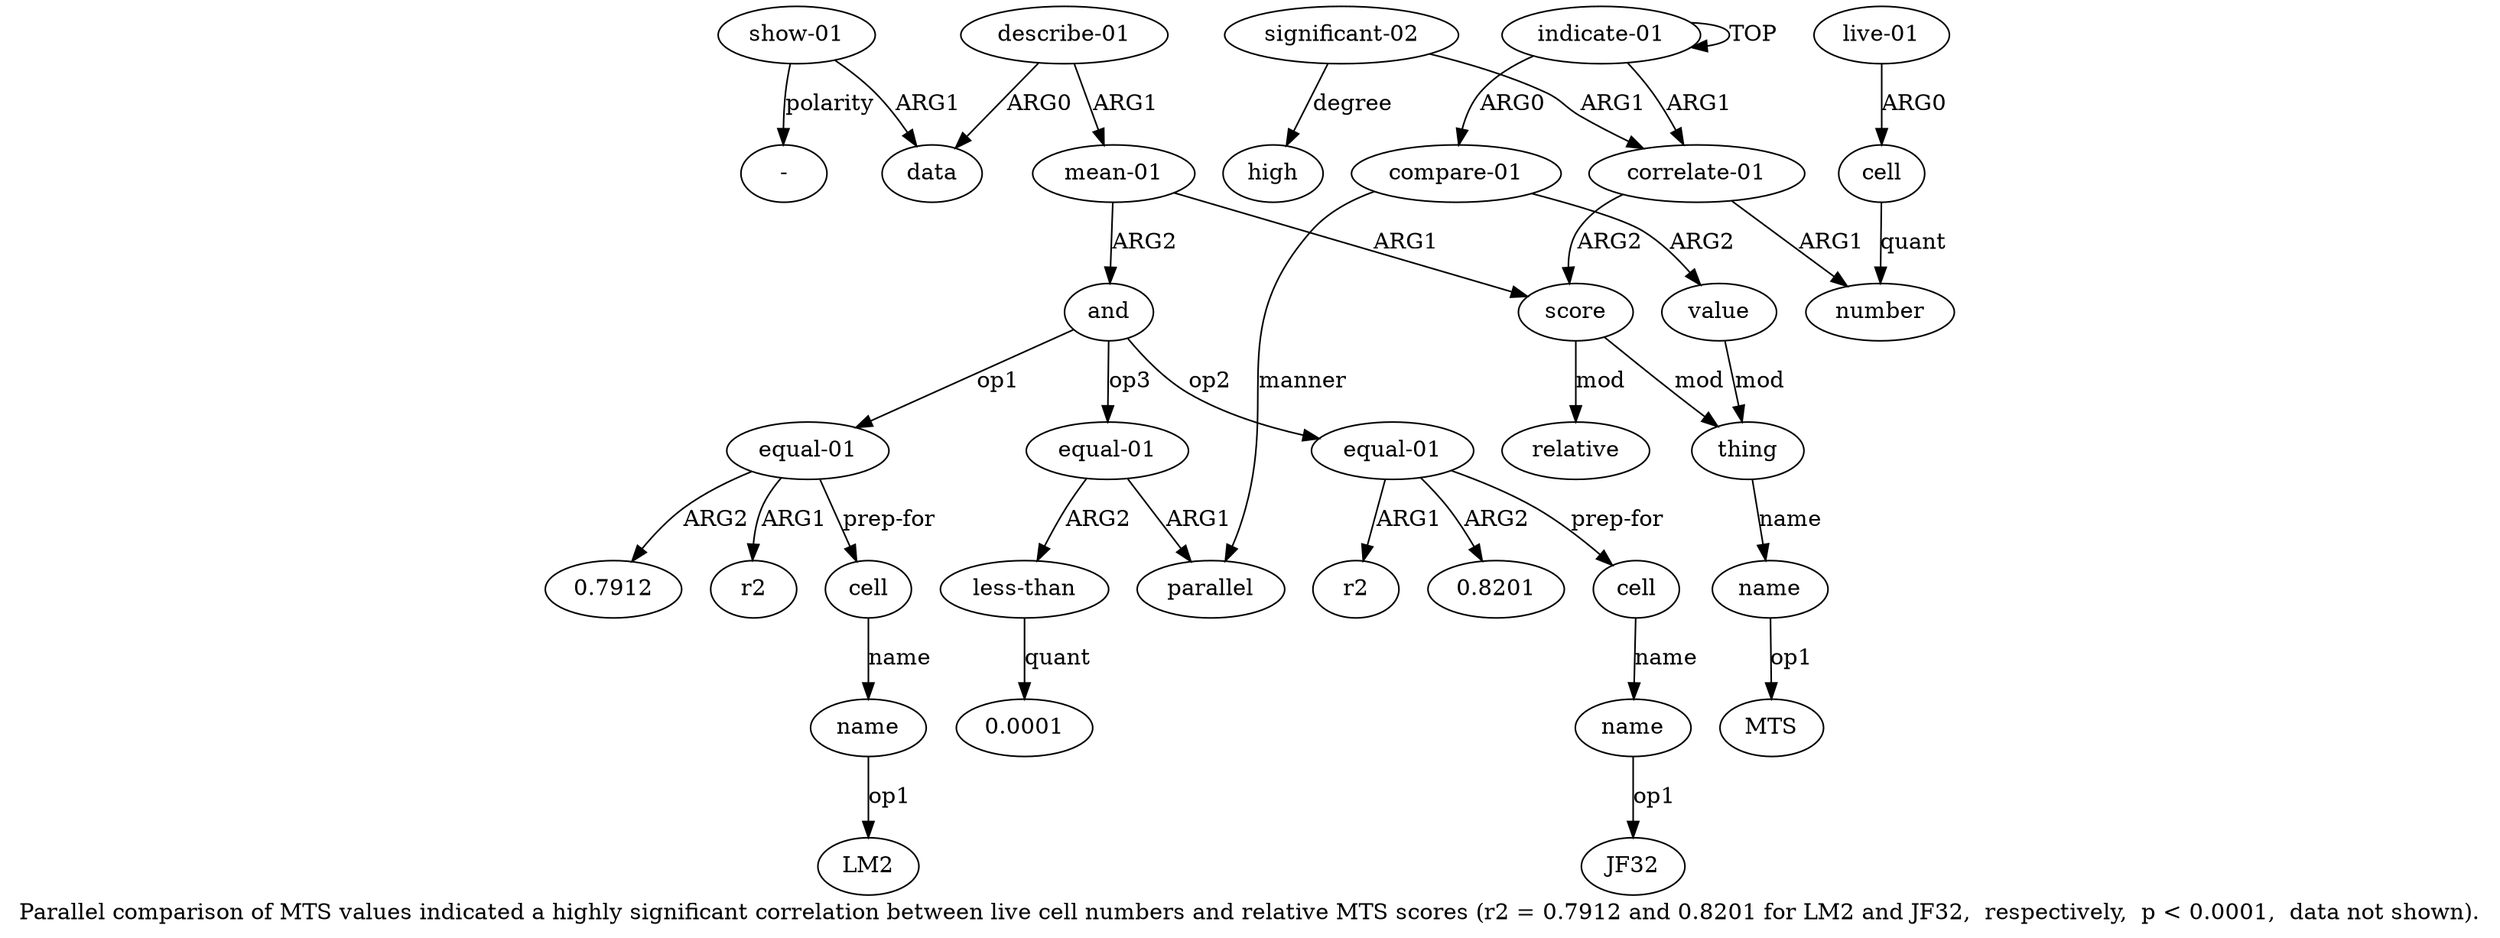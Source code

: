 digraph  {
	graph [label="Parallel comparison of MTS values indicated a highly significant correlation between live cell numbers and relative MTS scores (\
r2 = 0.7912 and 0.8201 for LM2 and JF32,  respectively,  p < 0.0001,  data not shown)."];
	node [label="\N"];
	a20	 [color=black,
		gold_ind=20,
		gold_label="equal-01",
		label="equal-01",
		test_ind=20,
		test_label="equal-01"];
	a21	 [color=black,
		gold_ind=21,
		gold_label="less-than",
		label="less-than",
		test_ind=21,
		test_label="less-than"];
	a20 -> a21 [key=0,
	color=black,
	gold_label=ARG2,
	label=ARG2,
	test_label=ARG2];
a5 [color=black,
	gold_ind=5,
	gold_label=parallel,
	label=parallel,
	test_ind=5,
	test_label=parallel];
a20 -> a5 [key=0,
color=black,
gold_label=ARG1,
label=ARG1,
test_label=ARG1];
"a21 0.0001" [color=black,
gold_ind=-1,
gold_label=0.0001,
label=0.0001,
test_ind=-1,
test_label=0.0001];
a21 -> "a21 0.0001" [key=0,
color=black,
gold_label=quant,
label=quant,
test_label=quant];
a22 [color=black,
gold_ind=22,
gold_label="describe-01",
label="describe-01",
test_ind=22,
test_label="describe-01"];
a23 [color=black,
gold_ind=23,
gold_label=data,
label=data,
test_ind=23,
test_label=data];
a22 -> a23 [key=0,
color=black,
gold_label=ARG0,
label=ARG0,
test_label=ARG0];
a12 [color=black,
gold_ind=12,
gold_label="mean-01",
label="mean-01",
test_ind=12,
test_label="mean-01"];
a22 -> a12 [key=0,
color=black,
gold_label=ARG1,
label=ARG1,
test_label=ARG1];
a24 [color=black,
gold_ind=24,
gold_label="show-01",
label="show-01",
test_ind=24,
test_label="show-01"];
a24 -> a23 [key=0,
color=black,
gold_label=ARG1,
label=ARG1,
test_label=ARG1];
"a24 -" [color=black,
gold_ind=-1,
gold_label="-",
label="-",
test_ind=-1,
test_label="-"];
a24 -> "a24 -" [key=0,
color=black,
gold_label=polarity,
label=polarity,
test_label=polarity];
a25 [color=black,
gold_ind=25,
gold_label="significant-02",
label="significant-02",
test_ind=25,
test_label="significant-02"];
a26 [color=black,
gold_ind=26,
gold_label=high,
label=high,
test_ind=26,
test_label=high];
a25 -> a26 [key=0,
color=black,
gold_label=degree,
label=degree,
test_label=degree];
a6 [color=black,
gold_ind=6,
gold_label="correlate-01",
label="correlate-01",
test_ind=6,
test_label="correlate-01"];
a25 -> a6 [key=0,
color=black,
gold_label=ARG1,
label=ARG1,
test_label=ARG1];
"a4 MTS" [color=black,
gold_ind=-1,
gold_label=MTS,
label=MTS,
test_ind=-1,
test_label=MTS];
"a17 0.8201" [color=black,
gold_ind=-1,
gold_label=0.8201,
label=0.8201,
test_ind=-1,
test_label=0.8201];
a15 [color=black,
gold_ind=15,
gold_label=cell,
label=cell,
test_ind=15,
test_label=cell];
a16 [color=black,
gold_ind=16,
gold_label=name,
label=name,
test_ind=16,
test_label=name];
a15 -> a16 [key=0,
color=black,
gold_label=name,
label=name,
test_label=name];
a14 [color=black,
gold_ind=14,
gold_label="equal-01",
label="equal-01",
test_ind=14,
test_label="equal-01"];
a14 -> a15 [key=0,
color=black,
gold_label="prep-for",
label="prep-for",
test_label="prep-for"];
"a14 0.7912" [color=black,
gold_ind=-1,
gold_label=0.7912,
label=0.7912,
test_ind=-1,
test_label=0.7912];
a14 -> "a14 0.7912" [key=0,
color=black,
gold_label=ARG2,
label=ARG2,
test_label=ARG2];
"a14 r2" [color=black,
gold_ind=-1,
gold_label=r2,
label=r2,
test_ind=-1,
test_label=r2];
a14 -> "a14 r2" [key=0,
color=black,
gold_label=ARG1,
label=ARG1,
test_label=ARG1];
a17 [color=black,
gold_ind=17,
gold_label="equal-01",
label="equal-01",
test_ind=17,
test_label="equal-01"];
a17 -> "a17 0.8201" [key=0,
color=black,
gold_label=ARG2,
label=ARG2,
test_label=ARG2];
a18 [color=black,
gold_ind=18,
gold_label=cell,
label=cell,
test_ind=18,
test_label=cell];
a17 -> a18 [key=0,
color=black,
gold_label="prep-for",
label="prep-for",
test_label="prep-for"];
"a17 r2" [color=black,
gold_ind=-1,
gold_label=r2,
label=r2,
test_ind=-1,
test_label=r2];
a17 -> "a17 r2" [key=0,
color=black,
gold_label=ARG1,
label=ARG1,
test_label=ARG1];
"a16 LM2" [color=black,
gold_ind=-1,
gold_label=LM2,
label=LM2,
test_ind=-1,
test_label=LM2];
a16 -> "a16 LM2" [key=0,
color=black,
gold_label=op1,
label=op1,
test_label=op1];
a11 [color=black,
gold_ind=11,
gold_label=relative,
label=relative,
test_ind=11,
test_label=relative];
a10 [color=black,
gold_ind=10,
gold_label=score,
label=score,
test_ind=10,
test_label=score];
a10 -> a11 [key=0,
color=black,
gold_label=mod,
label=mod,
test_label=mod];
a3 [color=black,
gold_ind=3,
gold_label=thing,
label=thing,
test_ind=3,
test_label=thing];
a10 -> a3 [key=0,
color=black,
gold_label=mod,
label=mod,
test_label=mod];
a13 [color=black,
gold_ind=13,
gold_label=and,
label=and,
test_ind=13,
test_label=and];
a13 -> a20 [key=0,
color=black,
gold_label=op3,
label=op3,
test_label=op3];
a13 -> a14 [key=0,
color=black,
gold_label=op1,
label=op1,
test_label=op1];
a13 -> a17 [key=0,
color=black,
gold_label=op2,
label=op2,
test_label=op2];
a12 -> a10 [key=0,
color=black,
gold_label=ARG1,
label=ARG1,
test_label=ARG1];
a12 -> a13 [key=0,
color=black,
gold_label=ARG2,
label=ARG2,
test_label=ARG2];
a19 [color=black,
gold_ind=19,
gold_label=name,
label=name,
test_ind=19,
test_label=name];
"a19 JF32" [color=black,
gold_ind=-1,
gold_label=JF32,
label=JF32,
test_ind=-1,
test_label=JF32];
a19 -> "a19 JF32" [key=0,
color=black,
gold_label=op1,
label=op1,
test_label=op1];
a18 -> a19 [key=0,
color=black,
gold_label=name,
label=name,
test_label=name];
a1 [color=black,
gold_ind=1,
gold_label="compare-01",
label="compare-01",
test_ind=1,
test_label="compare-01"];
a2 [color=black,
gold_ind=2,
gold_label=value,
label=value,
test_ind=2,
test_label=value];
a1 -> a2 [key=0,
color=black,
gold_label=ARG2,
label=ARG2,
test_label=ARG2];
a1 -> a5 [key=0,
color=black,
gold_label=manner,
label=manner,
test_label=manner];
a0 [color=black,
gold_ind=0,
gold_label="indicate-01",
label="indicate-01",
test_ind=0,
test_label="indicate-01"];
a0 -> a1 [key=0,
color=black,
gold_label=ARG0,
label=ARG0,
test_label=ARG0];
a0 -> a0 [key=0,
color=black,
gold_label=TOP,
label=TOP,
test_label=TOP];
a0 -> a6 [key=0,
color=black,
gold_label=ARG1,
label=ARG1,
test_label=ARG1];
a4 [color=black,
gold_ind=4,
gold_label=name,
label=name,
test_ind=4,
test_label=name];
a3 -> a4 [key=0,
color=black,
gold_label=name,
label=name,
test_label=name];
a2 -> a3 [key=0,
color=black,
gold_label=mod,
label=mod,
test_label=mod];
a4 -> "a4 MTS" [key=0,
color=black,
gold_label=op1,
label=op1,
test_label=op1];
a7 [color=black,
gold_ind=7,
gold_label=number,
label=number,
test_ind=7,
test_label=number];
a6 -> a10 [key=0,
color=black,
gold_label=ARG2,
label=ARG2,
test_label=ARG2];
a6 -> a7 [key=0,
color=black,
gold_label=ARG1,
label=ARG1,
test_label=ARG1];
a9 [color=black,
gold_ind=9,
gold_label="live-01",
label="live-01",
test_ind=9,
test_label="live-01"];
a8 [color=black,
gold_ind=8,
gold_label=cell,
label=cell,
test_ind=8,
test_label=cell];
a9 -> a8 [key=0,
color=black,
gold_label=ARG0,
label=ARG0,
test_label=ARG0];
a8 -> a7 [key=0,
color=black,
gold_label=quant,
label=quant,
test_label=quant];
}
